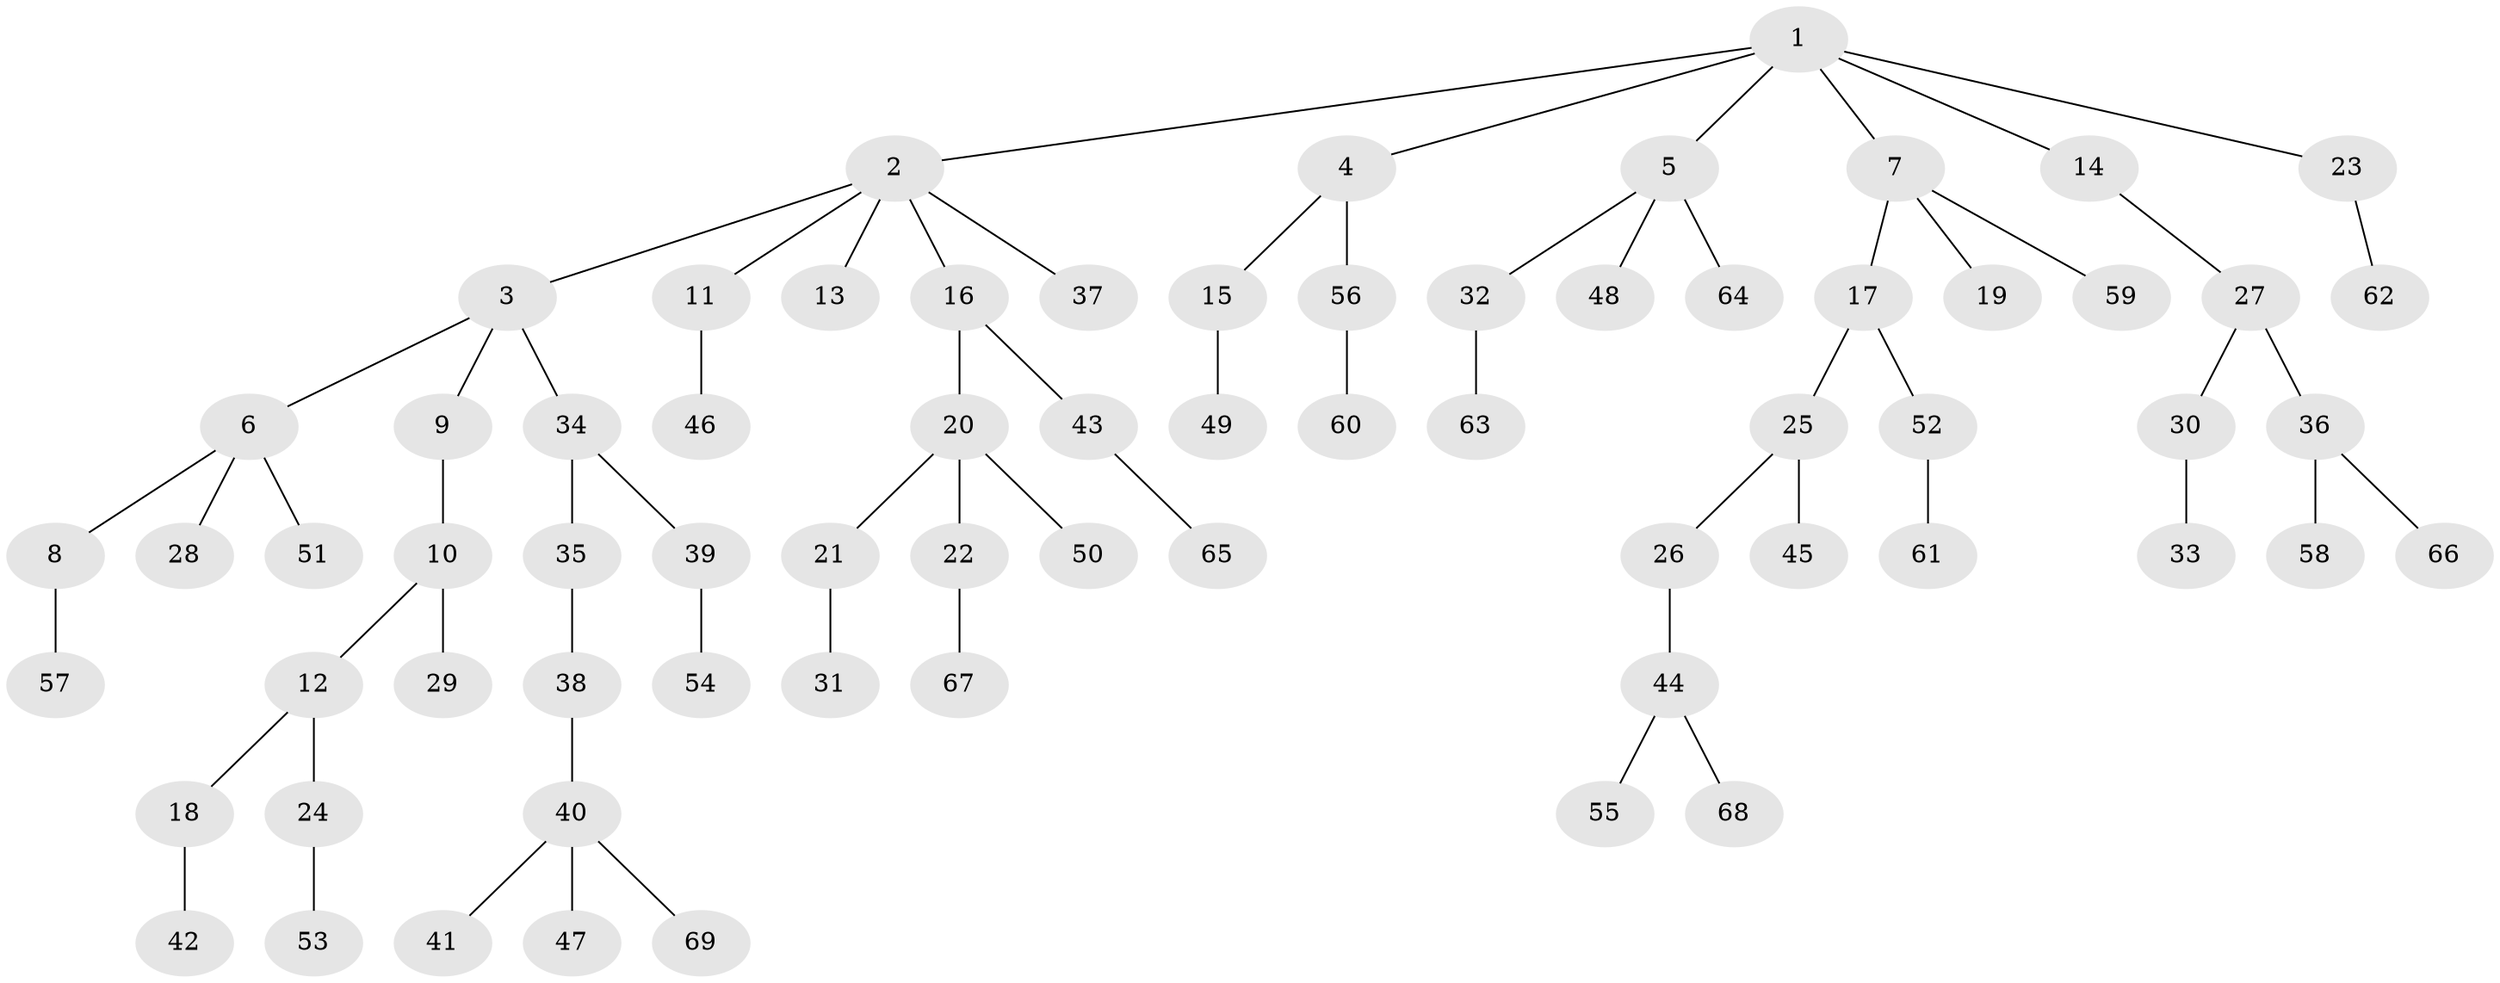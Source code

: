 // Generated by graph-tools (version 1.1) at 2025/26/03/09/25 03:26:30]
// undirected, 69 vertices, 68 edges
graph export_dot {
graph [start="1"]
  node [color=gray90,style=filled];
  1;
  2;
  3;
  4;
  5;
  6;
  7;
  8;
  9;
  10;
  11;
  12;
  13;
  14;
  15;
  16;
  17;
  18;
  19;
  20;
  21;
  22;
  23;
  24;
  25;
  26;
  27;
  28;
  29;
  30;
  31;
  32;
  33;
  34;
  35;
  36;
  37;
  38;
  39;
  40;
  41;
  42;
  43;
  44;
  45;
  46;
  47;
  48;
  49;
  50;
  51;
  52;
  53;
  54;
  55;
  56;
  57;
  58;
  59;
  60;
  61;
  62;
  63;
  64;
  65;
  66;
  67;
  68;
  69;
  1 -- 2;
  1 -- 4;
  1 -- 5;
  1 -- 7;
  1 -- 14;
  1 -- 23;
  2 -- 3;
  2 -- 11;
  2 -- 13;
  2 -- 16;
  2 -- 37;
  3 -- 6;
  3 -- 9;
  3 -- 34;
  4 -- 15;
  4 -- 56;
  5 -- 32;
  5 -- 48;
  5 -- 64;
  6 -- 8;
  6 -- 28;
  6 -- 51;
  7 -- 17;
  7 -- 19;
  7 -- 59;
  8 -- 57;
  9 -- 10;
  10 -- 12;
  10 -- 29;
  11 -- 46;
  12 -- 18;
  12 -- 24;
  14 -- 27;
  15 -- 49;
  16 -- 20;
  16 -- 43;
  17 -- 25;
  17 -- 52;
  18 -- 42;
  20 -- 21;
  20 -- 22;
  20 -- 50;
  21 -- 31;
  22 -- 67;
  23 -- 62;
  24 -- 53;
  25 -- 26;
  25 -- 45;
  26 -- 44;
  27 -- 30;
  27 -- 36;
  30 -- 33;
  32 -- 63;
  34 -- 35;
  34 -- 39;
  35 -- 38;
  36 -- 58;
  36 -- 66;
  38 -- 40;
  39 -- 54;
  40 -- 41;
  40 -- 47;
  40 -- 69;
  43 -- 65;
  44 -- 55;
  44 -- 68;
  52 -- 61;
  56 -- 60;
}
